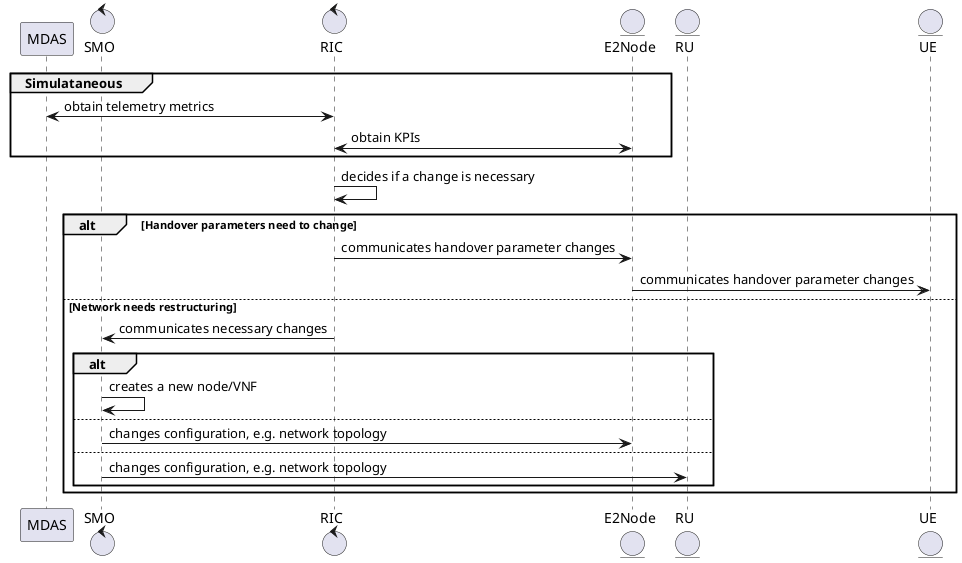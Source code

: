 @startuml
participant MDAS
control SMO
control RIC
entity E2Node
entity RU
entity UE

group Simulataneous
RIC <-> MDAS: obtain telemetry metrics
RIC <-> E2Node: obtain KPIs
end group
RIC -> RIC: decides if a change is necessary
alt Handover parameters need to change
RIC -> E2Node: communicates handover parameter changes
E2Node -> UE: communicates handover parameter changes
else Network needs restructuring
RIC -> SMO: communicates necessary changes
alt
SMO -> SMO: creates a new node/VNF
else
SMO -> E2Node: changes configuration, e.g. network topology
else
SMO -> RU: changes configuration, e.g. network topology
end alt
end alt
@enduml
